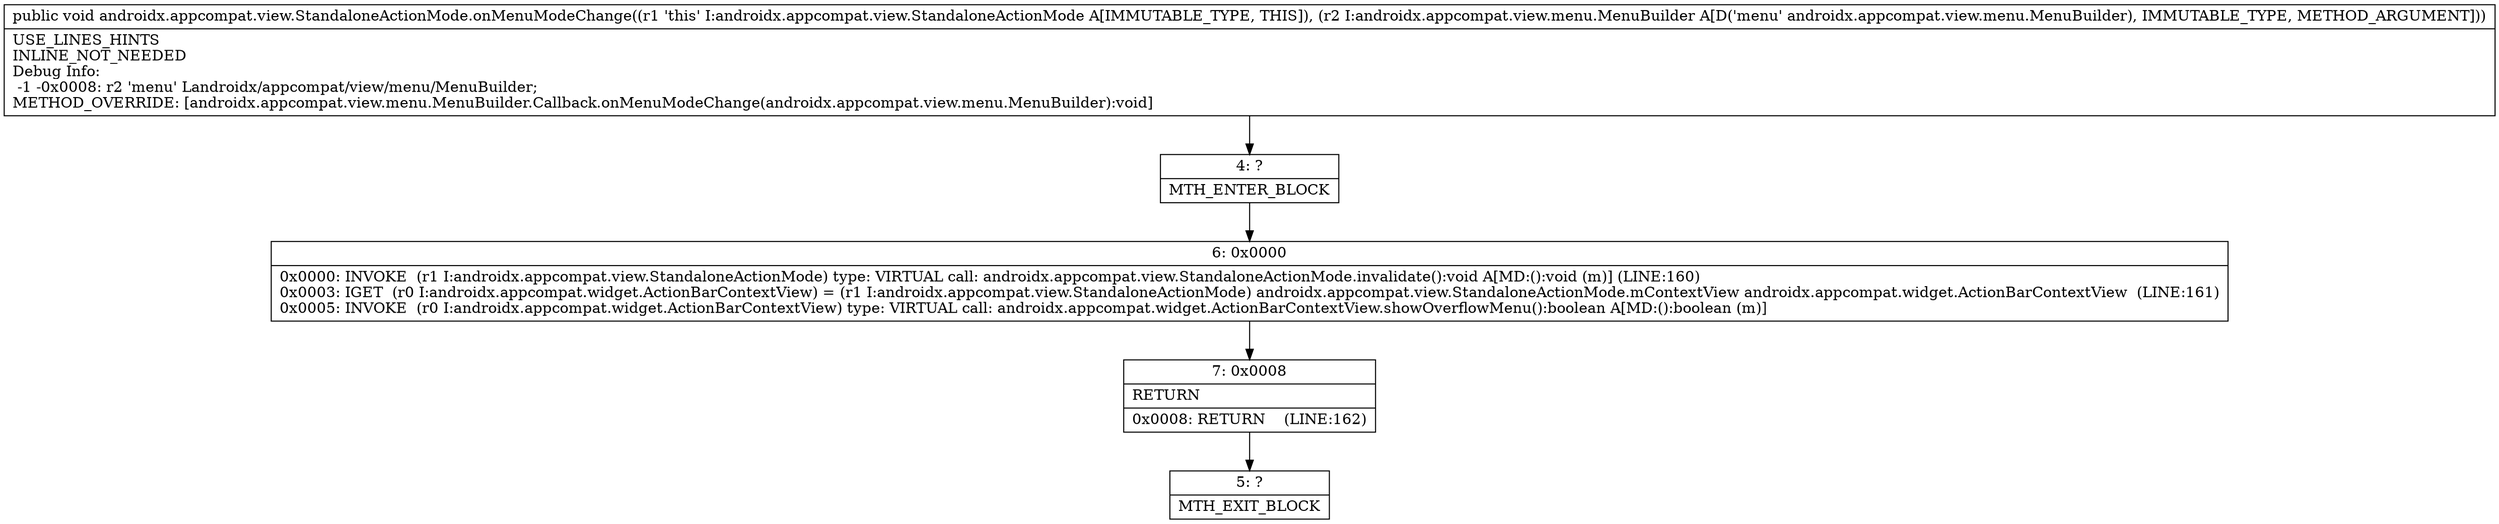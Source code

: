 digraph "CFG forandroidx.appcompat.view.StandaloneActionMode.onMenuModeChange(Landroidx\/appcompat\/view\/menu\/MenuBuilder;)V" {
Node_4 [shape=record,label="{4\:\ ?|MTH_ENTER_BLOCK\l}"];
Node_6 [shape=record,label="{6\:\ 0x0000|0x0000: INVOKE  (r1 I:androidx.appcompat.view.StandaloneActionMode) type: VIRTUAL call: androidx.appcompat.view.StandaloneActionMode.invalidate():void A[MD:():void (m)] (LINE:160)\l0x0003: IGET  (r0 I:androidx.appcompat.widget.ActionBarContextView) = (r1 I:androidx.appcompat.view.StandaloneActionMode) androidx.appcompat.view.StandaloneActionMode.mContextView androidx.appcompat.widget.ActionBarContextView  (LINE:161)\l0x0005: INVOKE  (r0 I:androidx.appcompat.widget.ActionBarContextView) type: VIRTUAL call: androidx.appcompat.widget.ActionBarContextView.showOverflowMenu():boolean A[MD:():boolean (m)]\l}"];
Node_7 [shape=record,label="{7\:\ 0x0008|RETURN\l|0x0008: RETURN    (LINE:162)\l}"];
Node_5 [shape=record,label="{5\:\ ?|MTH_EXIT_BLOCK\l}"];
MethodNode[shape=record,label="{public void androidx.appcompat.view.StandaloneActionMode.onMenuModeChange((r1 'this' I:androidx.appcompat.view.StandaloneActionMode A[IMMUTABLE_TYPE, THIS]), (r2 I:androidx.appcompat.view.menu.MenuBuilder A[D('menu' androidx.appcompat.view.menu.MenuBuilder), IMMUTABLE_TYPE, METHOD_ARGUMENT]))  | USE_LINES_HINTS\lINLINE_NOT_NEEDED\lDebug Info:\l  \-1 \-0x0008: r2 'menu' Landroidx\/appcompat\/view\/menu\/MenuBuilder;\lMETHOD_OVERRIDE: [androidx.appcompat.view.menu.MenuBuilder.Callback.onMenuModeChange(androidx.appcompat.view.menu.MenuBuilder):void]\l}"];
MethodNode -> Node_4;Node_4 -> Node_6;
Node_6 -> Node_7;
Node_7 -> Node_5;
}

